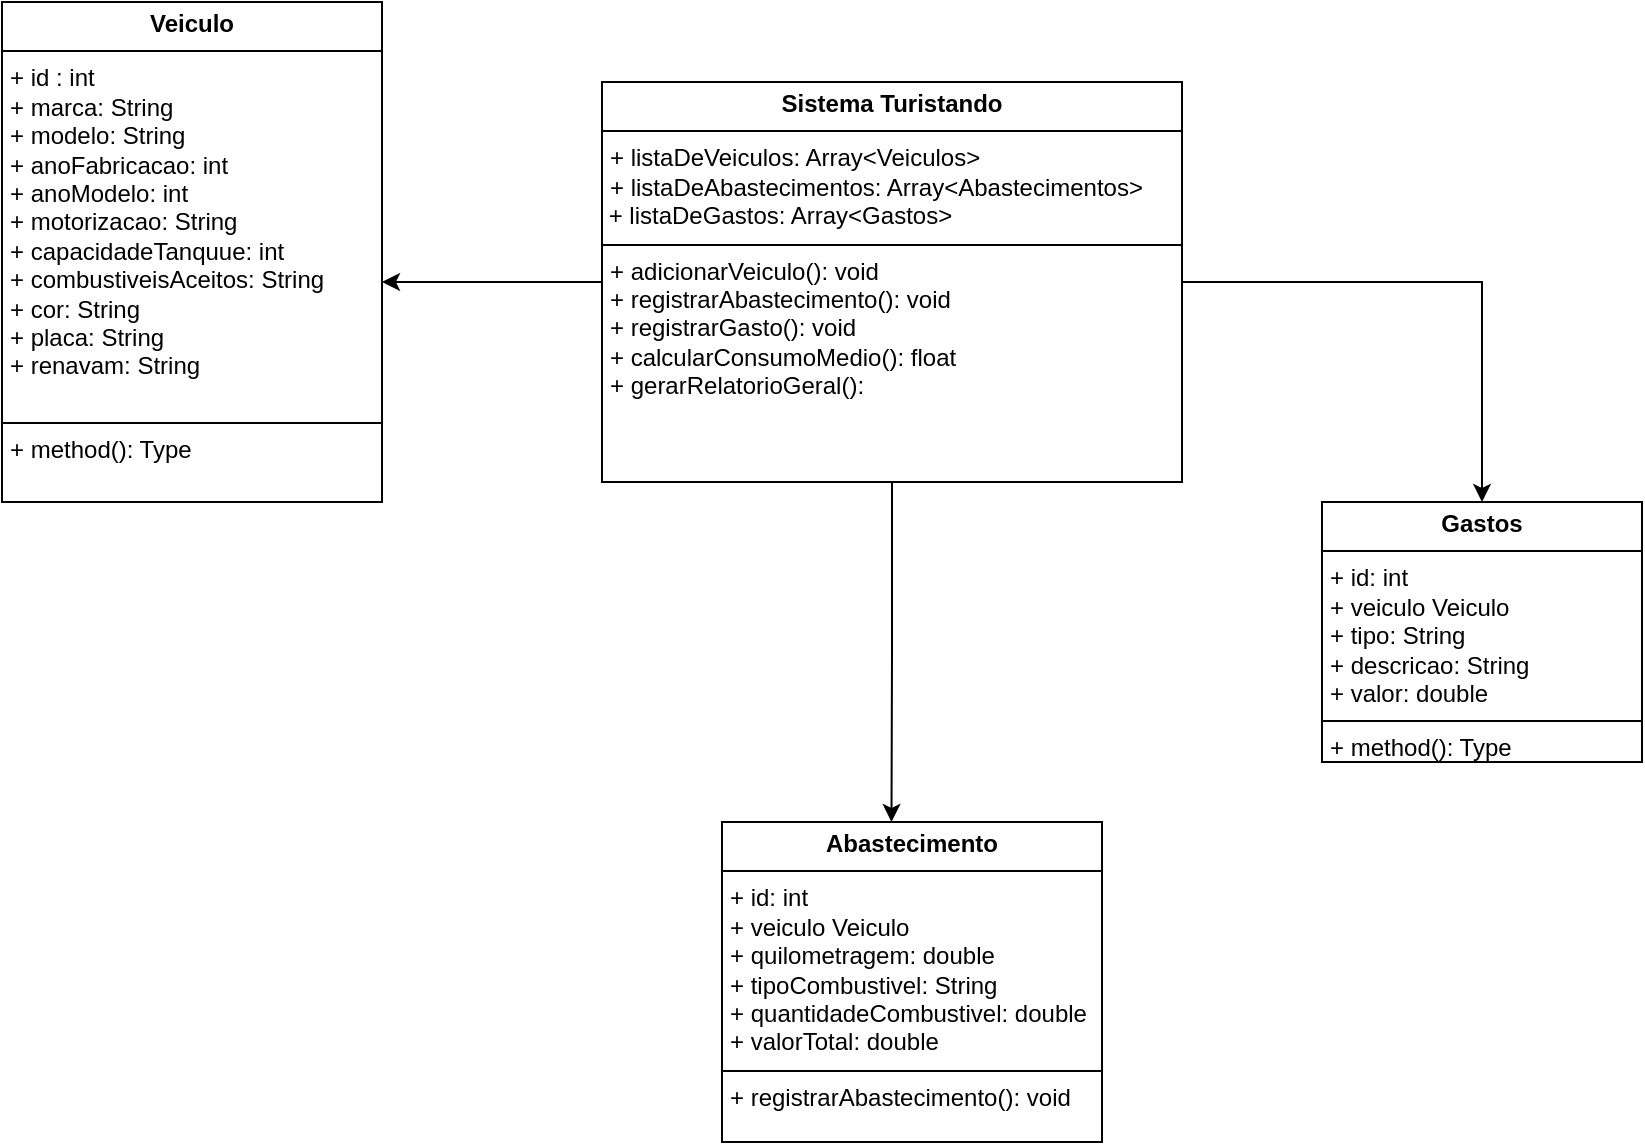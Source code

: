 <mxfile version="24.6.4" type="device">
  <diagram name="Página-1" id="zqkH09051668Uoa1eiSC">
    <mxGraphModel dx="2514" dy="2087" grid="1" gridSize="10" guides="1" tooltips="1" connect="1" arrows="1" fold="1" page="1" pageScale="1" pageWidth="827" pageHeight="1169" math="0" shadow="0">
      <root>
        <mxCell id="0" />
        <mxCell id="1" parent="0" />
        <mxCell id="Ouqj-Q2y9u0pMGGeHcUA-5" style="edgeStyle=orthogonalEdgeStyle;rounded=0;orthogonalLoop=1;jettySize=auto;html=1;exitX=1;exitY=0.5;exitDx=0;exitDy=0;entryX=0.5;entryY=0;entryDx=0;entryDy=0;" edge="1" parent="1" source="Ouqj-Q2y9u0pMGGeHcUA-2" target="D6W6M5sjtapDYR34knsz-1">
          <mxGeometry relative="1" as="geometry">
            <mxPoint x="660" y="-270" as="sourcePoint" />
            <Array as="points">
              <mxPoint x="720" y="-260" />
            </Array>
          </mxGeometry>
        </mxCell>
        <mxCell id="D6W6M5sjtapDYR34knsz-1" value="&lt;p style=&quot;margin:0px;margin-top:4px;text-align:center;&quot;&gt;&lt;b&gt;Gastos&lt;/b&gt;&lt;/p&gt;&lt;hr size=&quot;1&quot; style=&quot;border-style:solid;&quot;&gt;&lt;p style=&quot;margin:0px;margin-left:4px;&quot;&gt;+ id: int&lt;/p&gt;&lt;p style=&quot;margin:0px;margin-left:4px;&quot;&gt;+ veiculo Veiculo&lt;/p&gt;&lt;p style=&quot;margin:0px;margin-left:4px;&quot;&gt;+ tipo: String&lt;/p&gt;&lt;p style=&quot;margin:0px;margin-left:4px;&quot;&gt;+ descricao: String&lt;/p&gt;&lt;p style=&quot;margin:0px;margin-left:4px;&quot;&gt;+ valor: double&lt;/p&gt;&lt;hr size=&quot;1&quot; style=&quot;border-style:solid;&quot;&gt;&lt;p style=&quot;margin:0px;margin-left:4px;&quot;&gt;+ method(): Type&lt;/p&gt;" style="verticalAlign=top;align=left;overflow=fill;html=1;whiteSpace=wrap;" parent="1" vertex="1">
          <mxGeometry x="640" y="-150" width="160" height="130" as="geometry" />
        </mxCell>
        <mxCell id="D6W6M5sjtapDYR34knsz-2" value="&lt;p style=&quot;margin:0px;margin-top:4px;text-align:center;&quot;&gt;&lt;b&gt;Veiculo&lt;/b&gt;&lt;/p&gt;&lt;hr size=&quot;1&quot; style=&quot;border-style:solid;&quot;&gt;&lt;p style=&quot;margin:0px;margin-left:4px;&quot;&gt;+ id : int&lt;/p&gt;&lt;p style=&quot;margin:0px;margin-left:4px;&quot;&gt;+ marca: String&lt;/p&gt;&lt;p style=&quot;margin:0px;margin-left:4px;&quot;&gt;+ modelo: String&lt;/p&gt;&lt;p style=&quot;margin:0px;margin-left:4px;&quot;&gt;+ anoFabricacao: int&lt;/p&gt;&lt;p style=&quot;margin:0px;margin-left:4px;&quot;&gt;+ anoModelo: int&lt;/p&gt;&lt;p style=&quot;margin:0px;margin-left:4px;&quot;&gt;+ motorizacao: String&lt;/p&gt;&lt;p style=&quot;margin:0px;margin-left:4px;&quot;&gt;+ capacidadeTanquue: int&lt;/p&gt;&lt;p style=&quot;margin:0px;margin-left:4px;&quot;&gt;+ combustiveisAceitos: String&lt;/p&gt;&lt;p style=&quot;margin:0px;margin-left:4px;&quot;&gt;+ cor: String&lt;/p&gt;&lt;p style=&quot;margin:0px;margin-left:4px;&quot;&gt;+ placa: String&lt;/p&gt;&lt;p style=&quot;margin:0px;margin-left:4px;&quot;&gt;+ renavam: String&lt;/p&gt;&lt;p style=&quot;margin:0px;margin-left:4px;&quot;&gt;&lt;br&gt;&lt;/p&gt;&lt;hr size=&quot;1&quot; style=&quot;border-style:solid;&quot;&gt;&lt;p style=&quot;margin:0px;margin-left:4px;&quot;&gt;+ method(): Type&lt;/p&gt;" style="verticalAlign=top;align=left;overflow=fill;html=1;whiteSpace=wrap;" parent="1" vertex="1">
          <mxGeometry x="-20" y="-400" width="190" height="250" as="geometry" />
        </mxCell>
        <mxCell id="Ouqj-Q2y9u0pMGGeHcUA-4" style="edgeStyle=orthogonalEdgeStyle;rounded=0;orthogonalLoop=1;jettySize=auto;html=1;exitX=0.5;exitY=1;exitDx=0;exitDy=0;entryX=0.446;entryY=0;entryDx=0;entryDy=0;entryPerimeter=0;" edge="1" parent="1" source="Ouqj-Q2y9u0pMGGeHcUA-2" target="Ouqj-Q2y9u0pMGGeHcUA-1">
          <mxGeometry relative="1" as="geometry">
            <mxPoint x="380" y="-90" as="targetPoint" />
            <mxPoint x="370" y="190" as="sourcePoint" />
            <Array as="points" />
          </mxGeometry>
        </mxCell>
        <mxCell id="Ouqj-Q2y9u0pMGGeHcUA-1" value="&lt;p style=&quot;margin:0px;margin-top:4px;text-align:center;&quot;&gt;&lt;b&gt;Abastecimento&lt;/b&gt;&lt;/p&gt;&lt;hr size=&quot;1&quot; style=&quot;border-style:solid;&quot;&gt;&lt;p style=&quot;margin:0px;margin-left:4px;&quot;&gt;+ id: int&lt;/p&gt;&lt;p style=&quot;margin:0px;margin-left:4px;&quot;&gt;+ veiculo Veiculo&lt;/p&gt;&lt;p style=&quot;margin:0px;margin-left:4px;&quot;&gt;+ quilometragem: double&lt;/p&gt;&lt;p style=&quot;margin:0px;margin-left:4px;&quot;&gt;+ tipoCombustivel: String&lt;/p&gt;&lt;p style=&quot;margin:0px;margin-left:4px;&quot;&gt;+ quantidadeCombustivel: double&lt;/p&gt;&lt;p style=&quot;margin:0px;margin-left:4px;&quot;&gt;+ valorTotal: double&lt;/p&gt;&lt;hr size=&quot;1&quot; style=&quot;border-style:solid;&quot;&gt;&lt;p style=&quot;margin: 0px 0px 0px 4px;&quot;&gt;+ registrarAbastecimento(): void&lt;/p&gt;&lt;div&gt;&lt;br&gt;&lt;/div&gt;" style="verticalAlign=top;align=left;overflow=fill;html=1;whiteSpace=wrap;" vertex="1" parent="1">
          <mxGeometry x="340" y="10" width="190" height="160" as="geometry" />
        </mxCell>
        <mxCell id="Ouqj-Q2y9u0pMGGeHcUA-2" value="&lt;p style=&quot;margin:0px;margin-top:4px;text-align:center;&quot;&gt;&lt;b&gt;Sistema Turistando&lt;/b&gt;&lt;/p&gt;&lt;hr size=&quot;1&quot; style=&quot;border-style:solid;&quot;&gt;&lt;p style=&quot;margin:0px;margin-left:4px;&quot;&gt;+ l&lt;span style=&quot;background-color: initial;&quot;&gt;istaDeVeiculos: Array&amp;lt;Veiculos&amp;gt;&lt;/span&gt;&lt;/p&gt;&lt;p style=&quot;margin: 0px 0px 0px 4px;&quot;&gt;+ l&lt;span style=&quot;background-color: initial;&quot;&gt;istaDeAbastecimentos: Array&amp;lt;Abastecimentos&amp;gt;&lt;/span&gt;&lt;/p&gt;&lt;div&gt;&lt;span style=&quot;background-color: initial;&quot;&gt;&amp;nbsp;+ listaDeGastos: Array&amp;lt;Gastos&amp;gt;&lt;/span&gt;&lt;/div&gt;&lt;hr size=&quot;1&quot; style=&quot;border-style:solid;&quot;&gt;&lt;p style=&quot;margin:0px;margin-left:4px;&quot;&gt;+ adicionarVeiculo(): void&lt;/p&gt;&lt;p style=&quot;margin:0px;margin-left:4px;&quot;&gt;+ registrarAbastecimento(): void&lt;/p&gt;&lt;p style=&quot;margin:0px;margin-left:4px;&quot;&gt;+ registrarGasto(): void&lt;/p&gt;&lt;p style=&quot;margin:0px;margin-left:4px;&quot;&gt;+ calcularConsumoMedio(): float&lt;/p&gt;&lt;p style=&quot;margin:0px;margin-left:4px;&quot;&gt;+ gerarRelatorioGeral():&amp;nbsp;&lt;/p&gt;" style="verticalAlign=top;align=left;overflow=fill;html=1;whiteSpace=wrap;" vertex="1" parent="1">
          <mxGeometry x="280" y="-360" width="290" height="200" as="geometry" />
        </mxCell>
        <mxCell id="Ouqj-Q2y9u0pMGGeHcUA-6" style="edgeStyle=orthogonalEdgeStyle;rounded=0;orthogonalLoop=1;jettySize=auto;html=1;exitX=0;exitY=0.5;exitDx=0;exitDy=0;entryX=1;entryY=0.56;entryDx=0;entryDy=0;entryPerimeter=0;" edge="1" parent="1" source="Ouqj-Q2y9u0pMGGeHcUA-2" target="D6W6M5sjtapDYR34knsz-2">
          <mxGeometry relative="1" as="geometry" />
        </mxCell>
      </root>
    </mxGraphModel>
  </diagram>
</mxfile>
